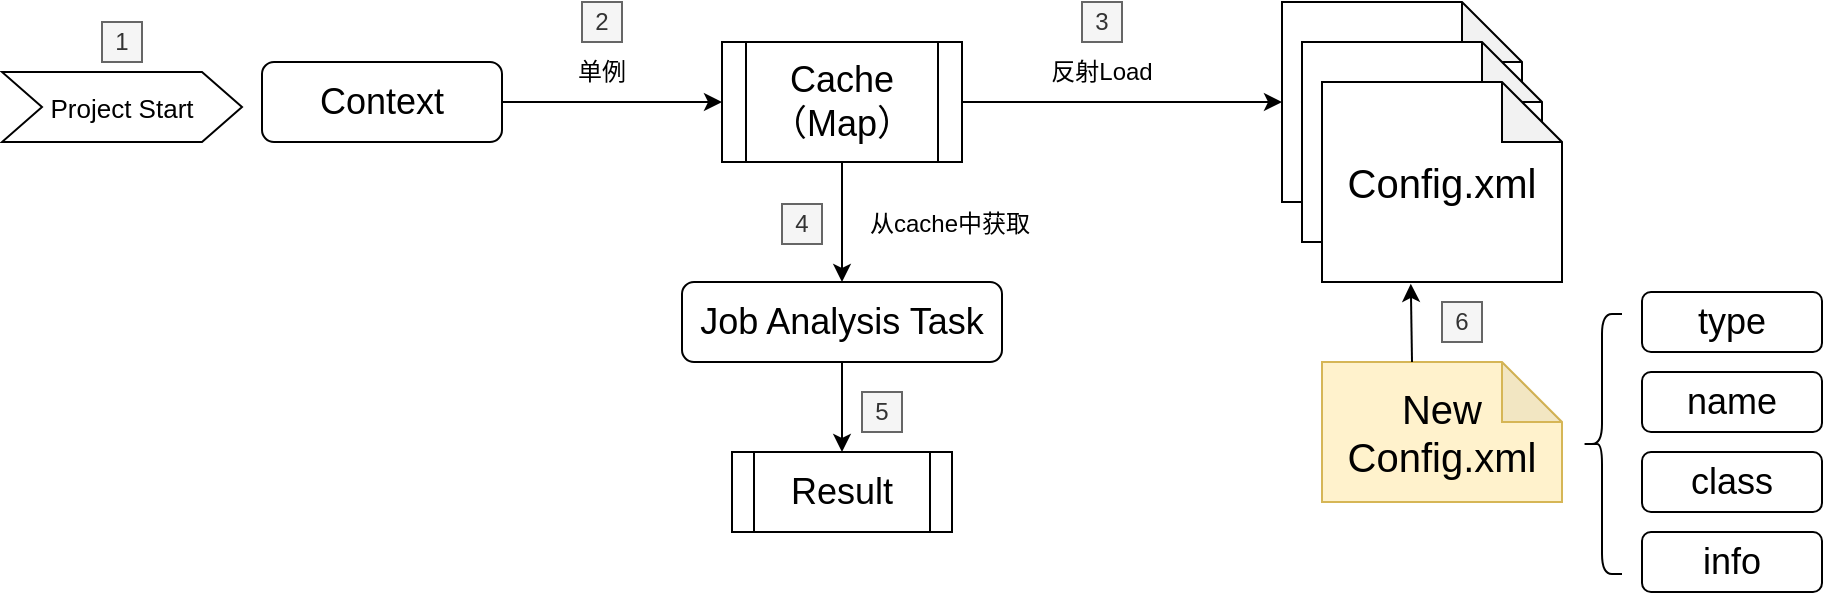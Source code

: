 <mxfile version="13.6.5" type="github">
  <diagram id="cO2jYyVZYAyCBckMrJUI" name="Page-1">
    <mxGraphModel dx="983" dy="532" grid="1" gridSize="10" guides="1" tooltips="1" connect="1" arrows="1" fold="1" page="1" pageScale="1" pageWidth="1200" pageHeight="1920" math="0" shadow="0">
      <root>
        <mxCell id="0" />
        <mxCell id="1" parent="0" />
        <mxCell id="VDV8Fkp-Obfw-t-kH-pD-4" value="" style="group" vertex="1" connectable="0" parent="1">
          <mxGeometry x="740" y="185" width="140" height="140" as="geometry" />
        </mxCell>
        <mxCell id="VDV8Fkp-Obfw-t-kH-pD-1" value="&lt;font style=&quot;font-size: 20px&quot;&gt;Config.xml&lt;/font&gt;" style="shape=note;whiteSpace=wrap;html=1;backgroundOutline=1;darkOpacity=0.05;" vertex="1" parent="VDV8Fkp-Obfw-t-kH-pD-4">
          <mxGeometry width="120" height="100" as="geometry" />
        </mxCell>
        <mxCell id="VDV8Fkp-Obfw-t-kH-pD-2" value="&lt;font style=&quot;font-size: 20px&quot;&gt;Config.xml&lt;/font&gt;" style="shape=note;whiteSpace=wrap;html=1;backgroundOutline=1;darkOpacity=0.05;" vertex="1" parent="VDV8Fkp-Obfw-t-kH-pD-4">
          <mxGeometry x="10" y="20" width="120" height="100" as="geometry" />
        </mxCell>
        <mxCell id="VDV8Fkp-Obfw-t-kH-pD-3" value="&lt;font style=&quot;font-size: 20px&quot;&gt;Config.xml&lt;/font&gt;" style="shape=note;whiteSpace=wrap;html=1;backgroundOutline=1;darkOpacity=0.05;" vertex="1" parent="VDV8Fkp-Obfw-t-kH-pD-4">
          <mxGeometry x="20" y="40" width="120" height="100" as="geometry" />
        </mxCell>
        <mxCell id="VDV8Fkp-Obfw-t-kH-pD-9" value="" style="group" vertex="1" connectable="0" parent="1">
          <mxGeometry x="920" y="330" width="90" height="150" as="geometry" />
        </mxCell>
        <mxCell id="VDV8Fkp-Obfw-t-kH-pD-5" value="&lt;font style=&quot;font-size: 18px&quot;&gt;type&lt;/font&gt;" style="rounded=1;whiteSpace=wrap;html=1;" vertex="1" parent="VDV8Fkp-Obfw-t-kH-pD-9">
          <mxGeometry width="90" height="30" as="geometry" />
        </mxCell>
        <mxCell id="VDV8Fkp-Obfw-t-kH-pD-6" value="&lt;font style=&quot;font-size: 18px&quot;&gt;name&lt;/font&gt;" style="rounded=1;whiteSpace=wrap;html=1;" vertex="1" parent="VDV8Fkp-Obfw-t-kH-pD-9">
          <mxGeometry y="40" width="90" height="30" as="geometry" />
        </mxCell>
        <mxCell id="VDV8Fkp-Obfw-t-kH-pD-7" value="&lt;span style=&quot;font-size: 18px&quot;&gt;class&lt;/span&gt;" style="rounded=1;whiteSpace=wrap;html=1;" vertex="1" parent="VDV8Fkp-Obfw-t-kH-pD-9">
          <mxGeometry y="80" width="90" height="30" as="geometry" />
        </mxCell>
        <mxCell id="VDV8Fkp-Obfw-t-kH-pD-8" value="&lt;span style=&quot;font-size: 18px&quot;&gt;info&lt;/span&gt;" style="rounded=1;whiteSpace=wrap;html=1;" vertex="1" parent="VDV8Fkp-Obfw-t-kH-pD-9">
          <mxGeometry y="120" width="90" height="30" as="geometry" />
        </mxCell>
        <mxCell id="VDV8Fkp-Obfw-t-kH-pD-10" value="" style="shape=curlyBracket;whiteSpace=wrap;html=1;rounded=1;" vertex="1" parent="1">
          <mxGeometry x="890" y="341" width="20" height="130" as="geometry" />
        </mxCell>
        <mxCell id="VDV8Fkp-Obfw-t-kH-pD-11" value="&lt;font style=&quot;font-size: 18px&quot;&gt;Cache（Map）&lt;/font&gt;" style="shape=process;whiteSpace=wrap;html=1;backgroundOutline=1;" vertex="1" parent="1">
          <mxGeometry x="460" y="205" width="120" height="60" as="geometry" />
        </mxCell>
        <mxCell id="VDV8Fkp-Obfw-t-kH-pD-12" value="" style="endArrow=classic;html=1;exitX=1;exitY=0.5;exitDx=0;exitDy=0;entryX=0;entryY=0.5;entryDx=0;entryDy=0;entryPerimeter=0;" edge="1" parent="1" source="VDV8Fkp-Obfw-t-kH-pD-11" target="VDV8Fkp-Obfw-t-kH-pD-1">
          <mxGeometry width="50" height="50" relative="1" as="geometry">
            <mxPoint x="830" y="430" as="sourcePoint" />
            <mxPoint x="880" y="380" as="targetPoint" />
          </mxGeometry>
        </mxCell>
        <mxCell id="VDV8Fkp-Obfw-t-kH-pD-13" value="反射Load" style="text;html=1;strokeColor=none;fillColor=none;align=center;verticalAlign=middle;whiteSpace=wrap;rounded=0;" vertex="1" parent="1">
          <mxGeometry x="610" y="210" width="80" height="20" as="geometry" />
        </mxCell>
        <mxCell id="VDV8Fkp-Obfw-t-kH-pD-14" value="&lt;font style=&quot;font-size: 18px&quot;&gt;Context&lt;/font&gt;" style="rounded=1;whiteSpace=wrap;html=1;" vertex="1" parent="1">
          <mxGeometry x="230" y="215" width="120" height="40" as="geometry" />
        </mxCell>
        <mxCell id="VDV8Fkp-Obfw-t-kH-pD-15" value="" style="endArrow=classic;html=1;exitX=1;exitY=0.5;exitDx=0;exitDy=0;entryX=0;entryY=0.5;entryDx=0;entryDy=0;" edge="1" parent="1" source="VDV8Fkp-Obfw-t-kH-pD-14" target="VDV8Fkp-Obfw-t-kH-pD-11">
          <mxGeometry width="50" height="50" relative="1" as="geometry">
            <mxPoint x="400" y="310" as="sourcePoint" />
            <mxPoint x="450" y="260" as="targetPoint" />
          </mxGeometry>
        </mxCell>
        <mxCell id="VDV8Fkp-Obfw-t-kH-pD-16" value="单例" style="text;html=1;strokeColor=none;fillColor=none;align=center;verticalAlign=middle;whiteSpace=wrap;rounded=0;" vertex="1" parent="1">
          <mxGeometry x="380" y="210" width="40" height="20" as="geometry" />
        </mxCell>
        <mxCell id="VDV8Fkp-Obfw-t-kH-pD-17" value="&lt;font style=&quot;font-size: 13px&quot;&gt;Project Start&lt;/font&gt;" style="shape=step;perimeter=stepPerimeter;whiteSpace=wrap;html=1;fixedSize=1;" vertex="1" parent="1">
          <mxGeometry x="100" y="220" width="120" height="35" as="geometry" />
        </mxCell>
        <mxCell id="VDV8Fkp-Obfw-t-kH-pD-19" value="&lt;font style=&quot;font-size: 18px&quot;&gt;Job Analysis Task&lt;/font&gt;" style="rounded=1;whiteSpace=wrap;html=1;" vertex="1" parent="1">
          <mxGeometry x="440" y="325" width="160" height="40" as="geometry" />
        </mxCell>
        <mxCell id="VDV8Fkp-Obfw-t-kH-pD-20" value="" style="endArrow=classic;html=1;exitX=0.5;exitY=1;exitDx=0;exitDy=0;" edge="1" parent="1" source="VDV8Fkp-Obfw-t-kH-pD-11" target="VDV8Fkp-Obfw-t-kH-pD-19">
          <mxGeometry width="50" height="50" relative="1" as="geometry">
            <mxPoint x="650" y="350" as="sourcePoint" />
            <mxPoint x="700" y="300" as="targetPoint" />
          </mxGeometry>
        </mxCell>
        <mxCell id="VDV8Fkp-Obfw-t-kH-pD-21" value="&lt;font style=&quot;font-size: 18px&quot;&gt;Result&lt;/font&gt;" style="shape=process;whiteSpace=wrap;html=1;backgroundOutline=1;" vertex="1" parent="1">
          <mxGeometry x="465" y="410" width="110" height="40" as="geometry" />
        </mxCell>
        <mxCell id="VDV8Fkp-Obfw-t-kH-pD-22" value="" style="endArrow=classic;html=1;exitX=0.5;exitY=1;exitDx=0;exitDy=0;entryX=0.5;entryY=0;entryDx=0;entryDy=0;" edge="1" parent="1" source="VDV8Fkp-Obfw-t-kH-pD-19" target="VDV8Fkp-Obfw-t-kH-pD-21">
          <mxGeometry width="50" height="50" relative="1" as="geometry">
            <mxPoint x="780" y="480" as="sourcePoint" />
            <mxPoint x="830" y="430" as="targetPoint" />
          </mxGeometry>
        </mxCell>
        <mxCell id="VDV8Fkp-Obfw-t-kH-pD-23" value="从cache中获取" style="text;html=1;strokeColor=none;fillColor=none;align=center;verticalAlign=middle;whiteSpace=wrap;rounded=0;" vertex="1" parent="1">
          <mxGeometry x="529" y="286" width="90" height="20" as="geometry" />
        </mxCell>
        <mxCell id="VDV8Fkp-Obfw-t-kH-pD-25" value="&lt;font style=&quot;font-size: 20px&quot;&gt;New&lt;br&gt;Config.xml&lt;/font&gt;" style="shape=note;whiteSpace=wrap;html=1;backgroundOutline=1;darkOpacity=0.05;fillColor=#fff2cc;strokeColor=#d6b656;" vertex="1" parent="1">
          <mxGeometry x="760" y="365" width="120" height="70" as="geometry" />
        </mxCell>
        <mxCell id="VDV8Fkp-Obfw-t-kH-pD-26" value="" style="endArrow=classic;html=1;exitX=0;exitY=0;exitDx=45;exitDy=0;exitPerimeter=0;entryX=0.37;entryY=1.009;entryDx=0;entryDy=0;entryPerimeter=0;" edge="1" parent="1" source="VDV8Fkp-Obfw-t-kH-pD-25" target="VDV8Fkp-Obfw-t-kH-pD-3">
          <mxGeometry width="50" height="50" relative="1" as="geometry">
            <mxPoint x="910" y="430" as="sourcePoint" />
            <mxPoint x="806" y="326" as="targetPoint" />
          </mxGeometry>
        </mxCell>
        <mxCell id="VDV8Fkp-Obfw-t-kH-pD-27" value="1" style="text;html=1;strokeColor=#666666;fillColor=#f5f5f5;align=center;verticalAlign=middle;whiteSpace=wrap;rounded=0;fontColor=#333333;" vertex="1" parent="1">
          <mxGeometry x="150" y="195" width="20" height="20" as="geometry" />
        </mxCell>
        <mxCell id="VDV8Fkp-Obfw-t-kH-pD-28" value="2" style="text;html=1;strokeColor=#666666;fillColor=#f5f5f5;align=center;verticalAlign=middle;whiteSpace=wrap;rounded=0;fontColor=#333333;" vertex="1" parent="1">
          <mxGeometry x="390" y="185" width="20" height="20" as="geometry" />
        </mxCell>
        <mxCell id="VDV8Fkp-Obfw-t-kH-pD-29" value="3" style="text;html=1;strokeColor=#666666;fillColor=#f5f5f5;align=center;verticalAlign=middle;whiteSpace=wrap;rounded=0;fontColor=#333333;" vertex="1" parent="1">
          <mxGeometry x="640" y="185" width="20" height="20" as="geometry" />
        </mxCell>
        <mxCell id="VDV8Fkp-Obfw-t-kH-pD-30" value="4" style="text;html=1;strokeColor=#666666;fillColor=#f5f5f5;align=center;verticalAlign=middle;whiteSpace=wrap;rounded=0;fontColor=#333333;" vertex="1" parent="1">
          <mxGeometry x="490" y="286" width="20" height="20" as="geometry" />
        </mxCell>
        <mxCell id="VDV8Fkp-Obfw-t-kH-pD-31" value="5" style="text;html=1;strokeColor=#666666;fillColor=#f5f5f5;align=center;verticalAlign=middle;whiteSpace=wrap;rounded=0;fontColor=#333333;" vertex="1" parent="1">
          <mxGeometry x="530" y="380" width="20" height="20" as="geometry" />
        </mxCell>
        <mxCell id="VDV8Fkp-Obfw-t-kH-pD-32" value="6" style="text;html=1;strokeColor=#666666;fillColor=#f5f5f5;align=center;verticalAlign=middle;whiteSpace=wrap;rounded=0;fontColor=#333333;" vertex="1" parent="1">
          <mxGeometry x="820" y="335" width="20" height="20" as="geometry" />
        </mxCell>
      </root>
    </mxGraphModel>
  </diagram>
</mxfile>
